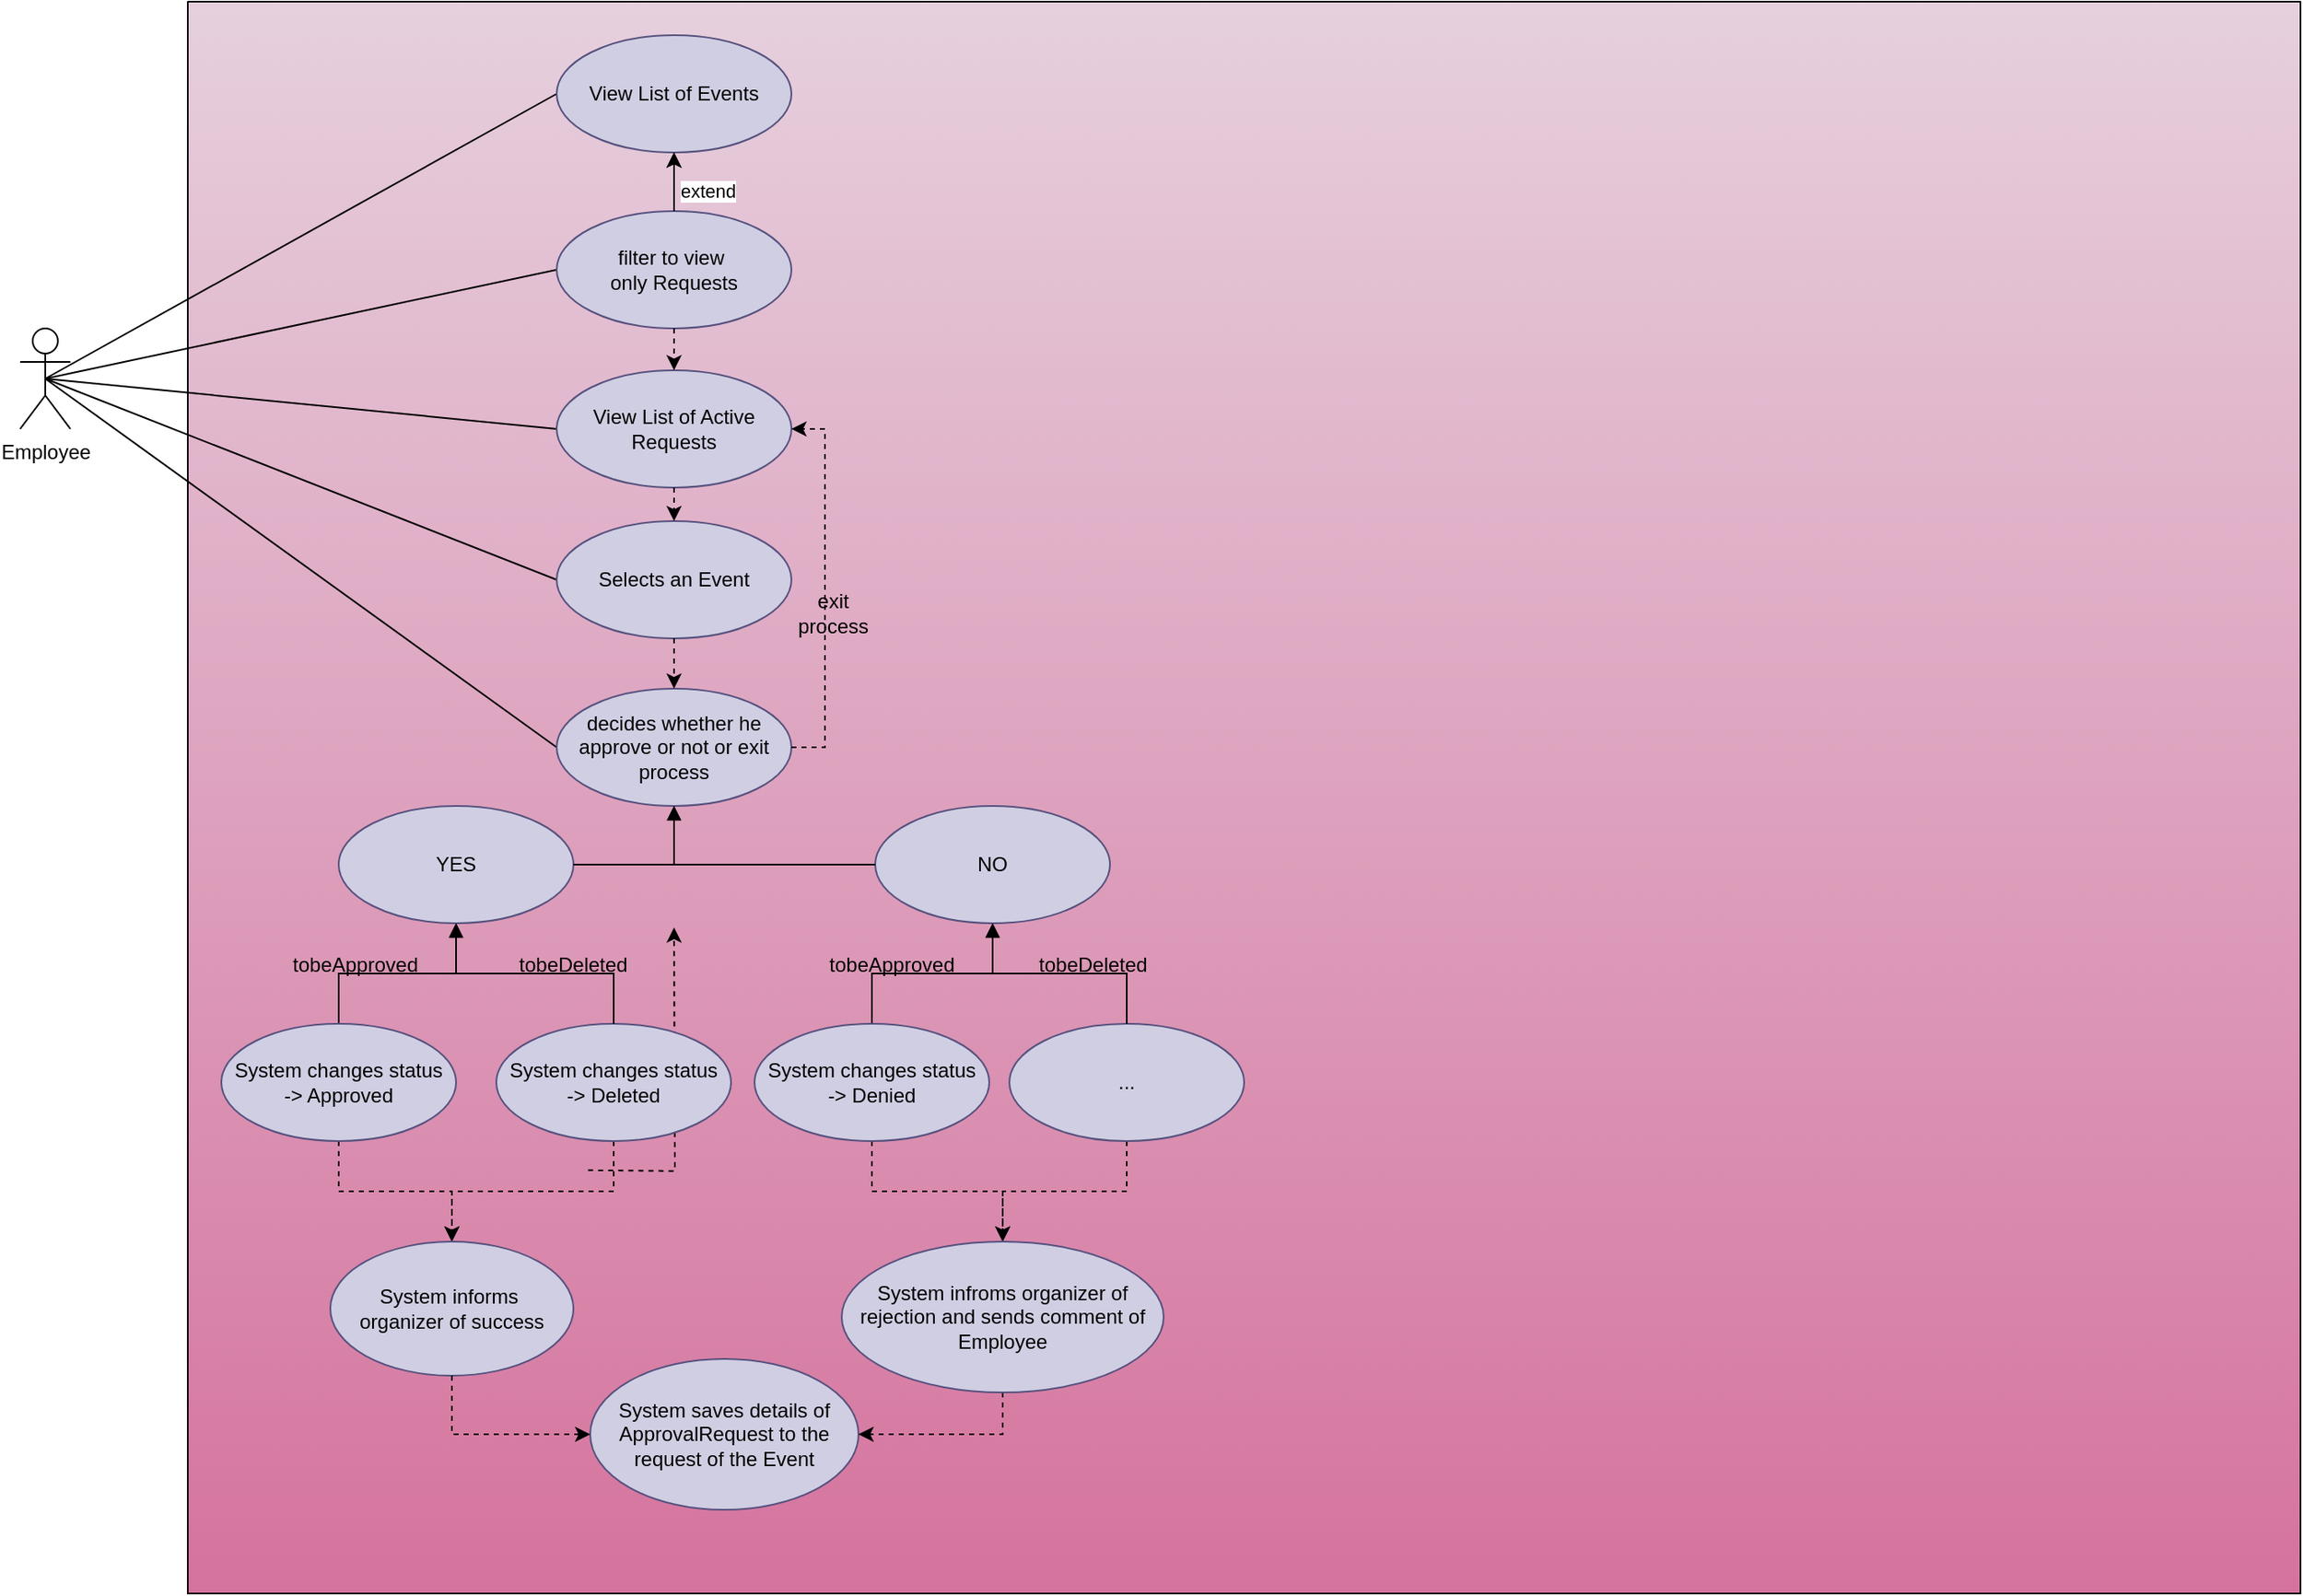 <mxfile version="26.0.2">
  <diagram name="Page-1" id="XZAFBlyORnrVtDnmXbAU">
    <mxGraphModel dx="1105" dy="528" grid="1" gridSize="10" guides="1" tooltips="1" connect="1" arrows="1" fold="1" page="1" pageScale="1" pageWidth="827" pageHeight="1169" math="0" shadow="0">
      <root>
        <mxCell id="0" />
        <mxCell id="1" parent="0" />
        <mxCell id="d7eNQ9OL8v74GyWX1Dy4-60" value="" style="rounded=0;whiteSpace=wrap;html=1;fillColor=#e6d0de;strokeColor=#996185;gradientColor=#d5739d;" parent="1" vertex="1">
          <mxGeometry x="160" y="160" width="1260" height="950" as="geometry" />
        </mxCell>
        <mxCell id="d7eNQ9OL8v74GyWX1Dy4-15" style="rounded=0;orthogonalLoop=1;jettySize=auto;html=1;exitX=0.5;exitY=0.5;exitDx=0;exitDy=0;exitPerimeter=0;entryX=0;entryY=0.5;entryDx=0;entryDy=0;endArrow=none;endFill=0;" parent="1" source="d7eNQ9OL8v74GyWX1Dy4-2" target="d7eNQ9OL8v74GyWX1Dy4-9" edge="1">
          <mxGeometry relative="1" as="geometry" />
        </mxCell>
        <mxCell id="d7eNQ9OL8v74GyWX1Dy4-16" style="rounded=0;orthogonalLoop=1;jettySize=auto;html=1;exitX=0.5;exitY=0.5;exitDx=0;exitDy=0;exitPerimeter=0;entryX=0;entryY=0.5;entryDx=0;entryDy=0;endArrow=none;endFill=0;" parent="1" source="d7eNQ9OL8v74GyWX1Dy4-2" target="mXnY6jxnswvBho21JtFF-2" edge="1">
          <mxGeometry relative="1" as="geometry">
            <mxPoint x="260" y="620" as="targetPoint" />
          </mxGeometry>
        </mxCell>
        <mxCell id="d7eNQ9OL8v74GyWX1Dy4-18" style="rounded=0;orthogonalLoop=1;jettySize=auto;html=1;exitX=0.5;exitY=0.5;exitDx=0;exitDy=0;exitPerimeter=0;entryX=0;entryY=0.5;entryDx=0;entryDy=0;endArrow=none;endFill=0;" parent="1" source="d7eNQ9OL8v74GyWX1Dy4-2" target="d7eNQ9OL8v74GyWX1Dy4-3" edge="1">
          <mxGeometry relative="1" as="geometry" />
        </mxCell>
        <mxCell id="d7eNQ9OL8v74GyWX1Dy4-19" style="rounded=0;orthogonalLoop=1;jettySize=auto;html=1;exitX=0.5;exitY=0.5;exitDx=0;exitDy=0;exitPerimeter=0;endArrow=none;endFill=0;entryX=0;entryY=0.5;entryDx=0;entryDy=0;" parent="1" source="d7eNQ9OL8v74GyWX1Dy4-2" target="mXnY6jxnswvBho21JtFF-3" edge="1">
          <mxGeometry relative="1" as="geometry">
            <mxPoint x="350" y="765" as="targetPoint" />
          </mxGeometry>
        </mxCell>
        <mxCell id="d7eNQ9OL8v74GyWX1Dy4-26" style="rounded=0;orthogonalLoop=1;jettySize=auto;html=1;exitX=0.5;exitY=0.5;exitDx=0;exitDy=0;exitPerimeter=0;entryX=0;entryY=0.5;entryDx=0;entryDy=0;endArrow=none;endFill=0;" parent="1" source="d7eNQ9OL8v74GyWX1Dy4-2" target="mXnY6jxnswvBho21JtFF-4" edge="1">
          <mxGeometry relative="1" as="geometry">
            <mxPoint x="260" y="855" as="targetPoint" />
          </mxGeometry>
        </mxCell>
        <mxCell id="d7eNQ9OL8v74GyWX1Dy4-2" value="Employee" style="shape=umlActor;verticalLabelPosition=bottom;verticalAlign=top;html=1;" parent="1" vertex="1">
          <mxGeometry x="60" y="355" width="30" height="60" as="geometry" />
        </mxCell>
        <mxCell id="d7eNQ9OL8v74GyWX1Dy4-41" style="edgeStyle=orthogonalEdgeStyle;rounded=0;orthogonalLoop=1;jettySize=auto;html=1;exitX=0.499;exitY=1.048;exitDx=0;exitDy=0;entryX=0;entryY=0.5;entryDx=0;entryDy=0;dashed=1;exitPerimeter=0;" parent="1" target="d7eNQ9OL8v74GyWX1Dy4-38" edge="1">
          <mxGeometry relative="1" as="geometry">
            <Array as="points">
              <mxPoint x="420" y="803" />
              <mxPoint x="420" y="945" />
            </Array>
            <mxPoint x="419.86" y="803.36" as="sourcePoint" />
          </mxGeometry>
        </mxCell>
        <mxCell id="d7eNQ9OL8v74GyWX1Dy4-43" style="edgeStyle=orthogonalEdgeStyle;rounded=0;orthogonalLoop=1;jettySize=auto;html=1;exitX=1;exitY=0.5;exitDx=0;exitDy=0;entryX=1;entryY=0.5;entryDx=0;entryDy=0;dashed=1;" parent="1" source="d7eNQ9OL8v74GyWX1Dy4-20" edge="1">
          <mxGeometry relative="1" as="geometry">
            <mxPoint x="580" y="365" as="targetPoint" />
          </mxGeometry>
        </mxCell>
        <mxCell id="d7eNQ9OL8v74GyWX1Dy4-44" value="include" style="edgeLabel;html=1;align=center;verticalAlign=middle;resizable=0;points=[];" parent="d7eNQ9OL8v74GyWX1Dy4-43" vertex="1" connectable="0">
          <mxGeometry x="0.05" y="-2" relative="1" as="geometry">
            <mxPoint as="offset" />
          </mxGeometry>
        </mxCell>
        <mxCell id="d7eNQ9OL8v74GyWX1Dy4-54" style="rounded=0;orthogonalLoop=1;jettySize=auto;html=1;exitX=0;exitY=0;exitDx=0;exitDy=0;dashed=1;entryX=0.478;entryY=0.988;entryDx=0;entryDy=0;entryPerimeter=0;" parent="1" source="d7eNQ9OL8v74GyWX1Dy4-20" edge="1">
          <mxGeometry relative="1" as="geometry">
            <mxPoint x="326.92" y="654.16" as="targetPoint" />
          </mxGeometry>
        </mxCell>
        <mxCell id="d7eNQ9OL8v74GyWX1Dy4-42" style="edgeStyle=orthogonalEdgeStyle;rounded=0;orthogonalLoop=1;jettySize=auto;html=1;exitX=0.991;exitY=0.534;exitDx=0;exitDy=0;exitPerimeter=0;entryX=0;entryY=0.5;entryDx=0;entryDy=0;dashed=1;" parent="1" target="d7eNQ9OL8v74GyWX1Dy4-38" edge="1">
          <mxGeometry relative="1" as="geometry">
            <mxPoint x="450" y="712.5" as="targetPoint" />
            <mxPoint x="398.74" y="857.38" as="sourcePoint" />
          </mxGeometry>
        </mxCell>
        <mxCell id="d7eNQ9OL8v74GyWX1Dy4-45" value="include" style="edgeLabel;html=1;align=center;verticalAlign=middle;resizable=0;points=[];" parent="d7eNQ9OL8v74GyWX1Dy4-42" vertex="1" connectable="0">
          <mxGeometry x="-0.231" y="-2" relative="1" as="geometry">
            <mxPoint x="3" y="-41" as="offset" />
          </mxGeometry>
        </mxCell>
        <mxCell id="d7eNQ9OL8v74GyWX1Dy4-49" style="edgeStyle=orthogonalEdgeStyle;rounded=0;orthogonalLoop=1;jettySize=auto;html=1;exitX=0;exitY=0.5;exitDx=0;exitDy=0;entryX=1;entryY=0.5;entryDx=0;entryDy=0;endArrow=block;endFill=0;" parent="1" source="d7eNQ9OL8v74GyWX1Dy4-24" edge="1">
          <mxGeometry relative="1" as="geometry">
            <mxPoint x="400" y="620" as="targetPoint" />
          </mxGeometry>
        </mxCell>
        <mxCell id="d7eNQ9OL8v74GyWX1Dy4-32" style="edgeStyle=orthogonalEdgeStyle;rounded=0;orthogonalLoop=1;jettySize=auto;html=1;exitX=0;exitY=0.5;exitDx=0;exitDy=0;entryX=0.5;entryY=1;entryDx=0;entryDy=0;dashed=1;" parent="1" edge="1">
          <mxGeometry relative="1" as="geometry">
            <mxPoint x="450" y="195" as="sourcePoint" />
          </mxGeometry>
        </mxCell>
        <mxCell id="d7eNQ9OL8v74GyWX1Dy4-48" style="edgeStyle=orthogonalEdgeStyle;rounded=0;orthogonalLoop=1;jettySize=auto;html=1;exitX=0;exitY=0.5;exitDx=0;exitDy=0;entryX=1;entryY=0.5;entryDx=0;entryDy=0;endArrow=block;endFill=0;" parent="1" target="d7eNQ9OL8v74GyWX1Dy4-4" edge="1">
          <mxGeometry relative="1" as="geometry">
            <mxPoint x="440" y="575" as="sourcePoint" />
          </mxGeometry>
        </mxCell>
        <mxCell id="d7eNQ9OL8v74GyWX1Dy4-56" style="edgeStyle=orthogonalEdgeStyle;rounded=0;orthogonalLoop=1;jettySize=auto;html=1;exitX=0.5;exitY=0;exitDx=0;exitDy=0;entryX=0.498;entryY=0.953;entryDx=0;entryDy=0;entryPerimeter=0;dashed=1;" parent="1" source="d7eNQ9OL8v74GyWX1Dy4-23" edge="1">
          <mxGeometry relative="1" as="geometry">
            <mxPoint x="329.72" y="651.71" as="targetPoint" />
          </mxGeometry>
        </mxCell>
        <mxCell id="d7eNQ9OL8v74GyWX1Dy4-58" value="" style="swimlane;startSize=0;fillColor=#E51400;fontColor=#ffffff;strokeColor=default;fillStyle=solid;rounded=0;glass=0;" parent="1" vertex="1">
          <mxGeometry x="160" y="160" width="1260" height="950" as="geometry" />
        </mxCell>
        <mxCell id="mXnY6jxnswvBho21JtFF-3" value="Selects an Event" style="ellipse;whiteSpace=wrap;html=1;fillColor=#d0cee2;strokeColor=#56517e;" vertex="1" parent="d7eNQ9OL8v74GyWX1Dy4-58">
          <mxGeometry x="220" y="310" width="140" height="70" as="geometry" />
        </mxCell>
        <mxCell id="mXnY6jxnswvBho21JtFF-6" value="&lt;div&gt;exit&lt;/div&gt;&lt;div&gt;process&lt;br&gt;&lt;/div&gt;" style="text;html=1;align=center;verticalAlign=middle;whiteSpace=wrap;rounded=0;" vertex="1" parent="d7eNQ9OL8v74GyWX1Dy4-58">
          <mxGeometry x="370" y="360" width="30" height="10" as="geometry" />
        </mxCell>
        <mxCell id="mXnY6jxnswvBho21JtFF-16" style="edgeStyle=orthogonalEdgeStyle;rounded=0;orthogonalLoop=1;jettySize=auto;html=1;endArrow=block;endFill=1;entryX=0.5;entryY=1;entryDx=0;entryDy=0;exitX=0.5;exitY=0;exitDx=0;exitDy=0;" edge="1" parent="d7eNQ9OL8v74GyWX1Dy4-58" source="mXnY6jxnswvBho21JtFF-11" target="mXnY6jxnswvBho21JtFF-7">
          <mxGeometry relative="1" as="geometry" />
        </mxCell>
        <mxCell id="mXnY6jxnswvBho21JtFF-7" value="YES" style="ellipse;whiteSpace=wrap;html=1;fillColor=#d0cee2;strokeColor=#56517e;" vertex="1" parent="d7eNQ9OL8v74GyWX1Dy4-58">
          <mxGeometry x="90" y="480" width="140" height="70" as="geometry" />
        </mxCell>
        <mxCell id="mXnY6jxnswvBho21JtFF-31" style="edgeStyle=orthogonalEdgeStyle;rounded=0;orthogonalLoop=1;jettySize=auto;html=1;exitX=0.5;exitY=1;exitDx=0;exitDy=0;entryX=0.5;entryY=0;entryDx=0;entryDy=0;dashed=1;" edge="1" parent="d7eNQ9OL8v74GyWX1Dy4-58" source="mXnY6jxnswvBho21JtFF-11" target="mXnY6jxnswvBho21JtFF-30">
          <mxGeometry relative="1" as="geometry" />
        </mxCell>
        <mxCell id="mXnY6jxnswvBho21JtFF-11" value="&lt;div&gt;System changes status &lt;br&gt;&lt;/div&gt;&lt;div&gt;-&amp;gt; Approved&lt;br&gt;&lt;/div&gt;" style="ellipse;whiteSpace=wrap;html=1;fillColor=#d0cee2;strokeColor=#56517e;" vertex="1" parent="d7eNQ9OL8v74GyWX1Dy4-58">
          <mxGeometry x="20" y="610" width="140" height="70" as="geometry" />
        </mxCell>
        <mxCell id="mXnY6jxnswvBho21JtFF-4" value="decides whether he approve or not or exit process" style="ellipse;whiteSpace=wrap;html=1;fillColor=#d0cee2;strokeColor=#56517e;" vertex="1" parent="d7eNQ9OL8v74GyWX1Dy4-58">
          <mxGeometry x="220" y="410" width="140" height="70" as="geometry" />
        </mxCell>
        <mxCell id="mXnY6jxnswvBho21JtFF-9" style="edgeStyle=orthogonalEdgeStyle;rounded=0;orthogonalLoop=1;jettySize=auto;html=1;exitX=0.5;exitY=1;exitDx=0;exitDy=0;entryX=0.5;entryY=0;entryDx=0;entryDy=0;endArrow=classic;endFill=1;dashed=1;" edge="1" parent="d7eNQ9OL8v74GyWX1Dy4-58" source="mXnY6jxnswvBho21JtFF-3" target="mXnY6jxnswvBho21JtFF-4">
          <mxGeometry relative="1" as="geometry" />
        </mxCell>
        <mxCell id="mXnY6jxnswvBho21JtFF-13" value="" style="edgeStyle=orthogonalEdgeStyle;rounded=0;orthogonalLoop=1;jettySize=auto;html=1;endArrow=block;endFill=1;entryX=0.5;entryY=1;entryDx=0;entryDy=0;exitX=1;exitY=0.5;exitDx=0;exitDy=0;" edge="1" parent="d7eNQ9OL8v74GyWX1Dy4-58" source="mXnY6jxnswvBho21JtFF-7" target="mXnY6jxnswvBho21JtFF-4">
          <mxGeometry relative="1" as="geometry">
            <mxPoint x="210" y="535" as="sourcePoint" />
          </mxGeometry>
        </mxCell>
        <mxCell id="d7eNQ9OL8v74GyWX1Dy4-9" value="View List of Events" style="ellipse;whiteSpace=wrap;html=1;fillColor=#d0cee2;strokeColor=#56517e;" parent="d7eNQ9OL8v74GyWX1Dy4-58" vertex="1">
          <mxGeometry x="220" y="20" width="140" height="70" as="geometry" />
        </mxCell>
        <mxCell id="mXnY6jxnswvBho21JtFF-32" style="edgeStyle=orthogonalEdgeStyle;rounded=0;orthogonalLoop=1;jettySize=auto;html=1;exitX=0.5;exitY=1;exitDx=0;exitDy=0;entryX=0.5;entryY=0;entryDx=0;entryDy=0;dashed=1;" edge="1" parent="d7eNQ9OL8v74GyWX1Dy4-58" source="mXnY6jxnswvBho21JtFF-10" target="mXnY6jxnswvBho21JtFF-30">
          <mxGeometry relative="1" as="geometry">
            <mxPoint x="140" y="710" as="targetPoint" />
          </mxGeometry>
        </mxCell>
        <mxCell id="mXnY6jxnswvBho21JtFF-10" value="&lt;div&gt;&lt;div&gt;System changes status &lt;br&gt;&lt;/div&gt;&lt;div&gt;-&amp;gt; Deleted&lt;br&gt;&lt;/div&gt;&lt;/div&gt;" style="ellipse;whiteSpace=wrap;html=1;fillColor=#d0cee2;strokeColor=#56517e;" vertex="1" parent="d7eNQ9OL8v74GyWX1Dy4-58">
          <mxGeometry x="184" y="610" width="140" height="70" as="geometry" />
        </mxCell>
        <mxCell id="mXnY6jxnswvBho21JtFF-17" style="edgeStyle=orthogonalEdgeStyle;rounded=0;orthogonalLoop=1;jettySize=auto;html=1;exitX=0.5;exitY=0;exitDx=0;exitDy=0;entryX=0.5;entryY=1;entryDx=0;entryDy=0;endArrow=block;endFill=1;" edge="1" parent="d7eNQ9OL8v74GyWX1Dy4-58" source="mXnY6jxnswvBho21JtFF-10" target="mXnY6jxnswvBho21JtFF-7">
          <mxGeometry relative="1" as="geometry" />
        </mxCell>
        <mxCell id="mXnY6jxnswvBho21JtFF-19" value="tobeApproved" style="text;html=1;align=center;verticalAlign=middle;whiteSpace=wrap;rounded=0;" vertex="1" parent="d7eNQ9OL8v74GyWX1Dy4-58">
          <mxGeometry x="70" y="560" width="60" height="30" as="geometry" />
        </mxCell>
        <mxCell id="mXnY6jxnswvBho21JtFF-30" value="&lt;div&gt;System informs&amp;nbsp;&lt;/div&gt;&lt;div&gt;organizer of success&lt;/div&gt;" style="ellipse;whiteSpace=wrap;html=1;fillColor=#d0cee2;strokeColor=#56517e;" vertex="1" parent="d7eNQ9OL8v74GyWX1Dy4-58">
          <mxGeometry x="85" y="740" width="145" height="80" as="geometry" />
        </mxCell>
        <mxCell id="mXnY6jxnswvBho21JtFF-2" value="&lt;div&gt;View List of Active Requests&lt;/div&gt;" style="ellipse;whiteSpace=wrap;html=1;fillColor=#d0cee2;strokeColor=#56517e;" vertex="1" parent="d7eNQ9OL8v74GyWX1Dy4-58">
          <mxGeometry x="220" y="220" width="140" height="70" as="geometry" />
        </mxCell>
        <mxCell id="mXnY6jxnswvBho21JtFF-5" style="edgeStyle=orthogonalEdgeStyle;rounded=0;orthogonalLoop=1;jettySize=auto;html=1;exitX=1;exitY=0.5;exitDx=0;exitDy=0;entryX=1;entryY=0.5;entryDx=0;entryDy=0;dashed=1;" edge="1" parent="d7eNQ9OL8v74GyWX1Dy4-58" source="mXnY6jxnswvBho21JtFF-4" target="mXnY6jxnswvBho21JtFF-2">
          <mxGeometry relative="1" as="geometry" />
        </mxCell>
        <mxCell id="mXnY6jxnswvBho21JtFF-8" style="edgeStyle=orthogonalEdgeStyle;rounded=0;orthogonalLoop=1;jettySize=auto;html=1;exitX=0.5;exitY=1;exitDx=0;exitDy=0;entryX=0.5;entryY=0;entryDx=0;entryDy=0;endArrow=classic;endFill=1;dashed=1;" edge="1" parent="d7eNQ9OL8v74GyWX1Dy4-58" source="mXnY6jxnswvBho21JtFF-2" target="mXnY6jxnswvBho21JtFF-3">
          <mxGeometry relative="1" as="geometry" />
        </mxCell>
        <mxCell id="d7eNQ9OL8v74GyWX1Dy4-3" value="&lt;div&gt;filter to view&amp;nbsp;&lt;/div&gt;&lt;div&gt;only Requests&lt;/div&gt;" style="ellipse;whiteSpace=wrap;html=1;fillColor=#d0cee2;strokeColor=#56517e;" parent="d7eNQ9OL8v74GyWX1Dy4-58" vertex="1">
          <mxGeometry x="220" y="125" width="140" height="70" as="geometry" />
        </mxCell>
        <mxCell id="d7eNQ9OL8v74GyWX1Dy4-52" style="edgeStyle=orthogonalEdgeStyle;rounded=0;orthogonalLoop=1;jettySize=auto;html=1;exitX=0.5;exitY=0;exitDx=0;exitDy=0;entryX=0.5;entryY=1;entryDx=0;entryDy=0;dashed=1;" parent="d7eNQ9OL8v74GyWX1Dy4-58" source="d7eNQ9OL8v74GyWX1Dy4-3" target="d7eNQ9OL8v74GyWX1Dy4-9" edge="1">
          <mxGeometry relative="1" as="geometry" />
        </mxCell>
        <mxCell id="d7eNQ9OL8v74GyWX1Dy4-53" value="extend" style="edgeLabel;html=1;align=center;verticalAlign=middle;resizable=0;points=[];" parent="d7eNQ9OL8v74GyWX1Dy4-52" vertex="1" connectable="0">
          <mxGeometry x="-0.093" relative="1" as="geometry">
            <mxPoint x="20" y="4" as="offset" />
          </mxGeometry>
        </mxCell>
        <mxCell id="d7eNQ9OL8v74GyWX1Dy4-51" style="rounded=0;orthogonalLoop=1;jettySize=auto;html=1;entryX=0.5;entryY=0;entryDx=0;entryDy=0;dashed=1;exitX=0.5;exitY=1;exitDx=0;exitDy=0;" parent="d7eNQ9OL8v74GyWX1Dy4-58" source="d7eNQ9OL8v74GyWX1Dy4-3" target="mXnY6jxnswvBho21JtFF-2" edge="1">
          <mxGeometry relative="1" as="geometry">
            <mxPoint x="214" y="233.888" as="sourcePoint" />
            <mxPoint x="344" y="436.11" as="targetPoint" />
          </mxGeometry>
        </mxCell>
        <mxCell id="mXnY6jxnswvBho21JtFF-18" value="" style="edgeStyle=orthogonalEdgeStyle;rounded=0;orthogonalLoop=1;jettySize=auto;html=1;exitX=0.5;exitY=0;exitDx=0;exitDy=0;" edge="1" parent="d7eNQ9OL8v74GyWX1Dy4-58" source="d7eNQ9OL8v74GyWX1Dy4-3" target="d7eNQ9OL8v74GyWX1Dy4-9">
          <mxGeometry relative="1" as="geometry">
            <mxPoint x="284" y="100" as="sourcePoint" />
          </mxGeometry>
        </mxCell>
        <mxCell id="mXnY6jxnswvBho21JtFF-25" value="tobeApproved" style="text;html=1;align=center;verticalAlign=middle;whiteSpace=wrap;rounded=0;" vertex="1" parent="d7eNQ9OL8v74GyWX1Dy4-58">
          <mxGeometry x="390" y="560" width="60" height="30" as="geometry" />
        </mxCell>
        <mxCell id="mXnY6jxnswvBho21JtFF-26" value="tobeDeleted" style="text;html=1;align=center;verticalAlign=middle;whiteSpace=wrap;rounded=0;" vertex="1" parent="d7eNQ9OL8v74GyWX1Dy4-58">
          <mxGeometry x="510" y="560" width="60" height="30" as="geometry" />
        </mxCell>
        <mxCell id="mXnY6jxnswvBho21JtFF-20" value="tobeDeleted" style="text;html=1;align=center;verticalAlign=middle;whiteSpace=wrap;rounded=0;" vertex="1" parent="d7eNQ9OL8v74GyWX1Dy4-58">
          <mxGeometry x="200" y="560" width="60" height="30" as="geometry" />
        </mxCell>
        <mxCell id="mXnY6jxnswvBho21JtFF-33" value="System saves details of ApprovalRequest to the request of the Event" style="ellipse;whiteSpace=wrap;html=1;fillColor=#d0cee2;strokeColor=#56517e;" vertex="1" parent="d7eNQ9OL8v74GyWX1Dy4-58">
          <mxGeometry x="240" y="810" width="160" height="90" as="geometry" />
        </mxCell>
        <mxCell id="mXnY6jxnswvBho21JtFF-34" style="edgeStyle=orthogonalEdgeStyle;rounded=0;orthogonalLoop=1;jettySize=auto;html=1;exitX=0.5;exitY=1;exitDx=0;exitDy=0;entryX=0;entryY=0.5;entryDx=0;entryDy=0;dashed=1;" edge="1" parent="d7eNQ9OL8v74GyWX1Dy4-58" source="mXnY6jxnswvBho21JtFF-30" target="mXnY6jxnswvBho21JtFF-33">
          <mxGeometry relative="1" as="geometry" />
        </mxCell>
        <mxCell id="mXnY6jxnswvBho21JtFF-14" value="NO" style="ellipse;whiteSpace=wrap;html=1;fillColor=#d0cee2;strokeColor=#56517e;" vertex="1" parent="1">
          <mxGeometry x="570" y="640" width="140" height="70" as="geometry" />
        </mxCell>
        <mxCell id="mXnY6jxnswvBho21JtFF-15" style="edgeStyle=orthogonalEdgeStyle;rounded=0;orthogonalLoop=1;jettySize=auto;html=1;exitX=0;exitY=0.5;exitDx=0;exitDy=0;entryX=0.5;entryY=1;entryDx=0;entryDy=0;endArrow=block;endFill=1;" edge="1" parent="1" source="mXnY6jxnswvBho21JtFF-14" target="mXnY6jxnswvBho21JtFF-4">
          <mxGeometry relative="1" as="geometry">
            <Array as="points">
              <mxPoint x="450" y="675" />
            </Array>
          </mxGeometry>
        </mxCell>
        <mxCell id="mXnY6jxnswvBho21JtFF-21" style="edgeStyle=orthogonalEdgeStyle;rounded=0;orthogonalLoop=1;jettySize=auto;html=1;exitX=0.5;exitY=0;exitDx=0;exitDy=0;endArrow=block;endFill=1;entryX=0.5;entryY=1;entryDx=0;entryDy=0;" edge="1" parent="1" target="mXnY6jxnswvBho21JtFF-14" source="mXnY6jxnswvBho21JtFF-22">
          <mxGeometry relative="1" as="geometry">
            <mxPoint x="638" y="740" as="targetPoint" />
          </mxGeometry>
        </mxCell>
        <mxCell id="mXnY6jxnswvBho21JtFF-28" style="edgeStyle=orthogonalEdgeStyle;rounded=0;orthogonalLoop=1;jettySize=auto;html=1;exitX=0.5;exitY=1;exitDx=0;exitDy=0;entryX=0.5;entryY=0;entryDx=0;entryDy=0;dashed=1;" edge="1" parent="1" source="mXnY6jxnswvBho21JtFF-22" target="mXnY6jxnswvBho21JtFF-27">
          <mxGeometry relative="1" as="geometry" />
        </mxCell>
        <mxCell id="mXnY6jxnswvBho21JtFF-22" value="&lt;div&gt;System changes status &lt;br&gt;&lt;/div&gt;&lt;div&gt;-&amp;gt; Denied&lt;br&gt;&lt;/div&gt;" style="ellipse;whiteSpace=wrap;html=1;fillColor=#d0cee2;strokeColor=#56517e;" vertex="1" parent="1">
          <mxGeometry x="498" y="770" width="140" height="70" as="geometry" />
        </mxCell>
        <mxCell id="mXnY6jxnswvBho21JtFF-29" style="edgeStyle=orthogonalEdgeStyle;rounded=0;orthogonalLoop=1;jettySize=auto;html=1;exitX=0.5;exitY=1;exitDx=0;exitDy=0;entryX=0.5;entryY=0;entryDx=0;entryDy=0;dashed=1;" edge="1" parent="1" source="mXnY6jxnswvBho21JtFF-23" target="mXnY6jxnswvBho21JtFF-27">
          <mxGeometry relative="1" as="geometry">
            <mxPoint x="640" y="860" as="targetPoint" />
            <Array as="points">
              <mxPoint x="720" y="870" />
              <mxPoint x="646" y="870" />
            </Array>
          </mxGeometry>
        </mxCell>
        <mxCell id="mXnY6jxnswvBho21JtFF-23" value="&lt;div&gt;&lt;div&gt;...&lt;br&gt;&lt;/div&gt;&lt;/div&gt;" style="ellipse;whiteSpace=wrap;html=1;fillColor=#d0cee2;strokeColor=#56517e;" vertex="1" parent="1">
          <mxGeometry x="650" y="770" width="140" height="70" as="geometry" />
        </mxCell>
        <mxCell id="mXnY6jxnswvBho21JtFF-24" style="edgeStyle=orthogonalEdgeStyle;rounded=0;orthogonalLoop=1;jettySize=auto;html=1;exitX=0.5;exitY=0;exitDx=0;exitDy=0;entryX=0.5;entryY=1;entryDx=0;entryDy=0;endArrow=block;endFill=1;" edge="1" parent="1" target="mXnY6jxnswvBho21JtFF-14" source="mXnY6jxnswvBho21JtFF-23">
          <mxGeometry relative="1" as="geometry">
            <mxPoint x="638" y="740" as="targetPoint" />
          </mxGeometry>
        </mxCell>
        <mxCell id="mXnY6jxnswvBho21JtFF-35" style="edgeStyle=orthogonalEdgeStyle;rounded=0;orthogonalLoop=1;jettySize=auto;html=1;exitX=0.5;exitY=1;exitDx=0;exitDy=0;entryX=1;entryY=0.5;entryDx=0;entryDy=0;dashed=1;" edge="1" parent="1" source="mXnY6jxnswvBho21JtFF-27" target="mXnY6jxnswvBho21JtFF-33">
          <mxGeometry relative="1" as="geometry" />
        </mxCell>
        <mxCell id="mXnY6jxnswvBho21JtFF-27" value="System infroms organizer of rejection and sends comment of Employee" style="ellipse;whiteSpace=wrap;html=1;fillColor=#d0cee2;strokeColor=#56517e;" vertex="1" parent="1">
          <mxGeometry x="550" y="900" width="192" height="90" as="geometry" />
        </mxCell>
      </root>
    </mxGraphModel>
  </diagram>
</mxfile>
